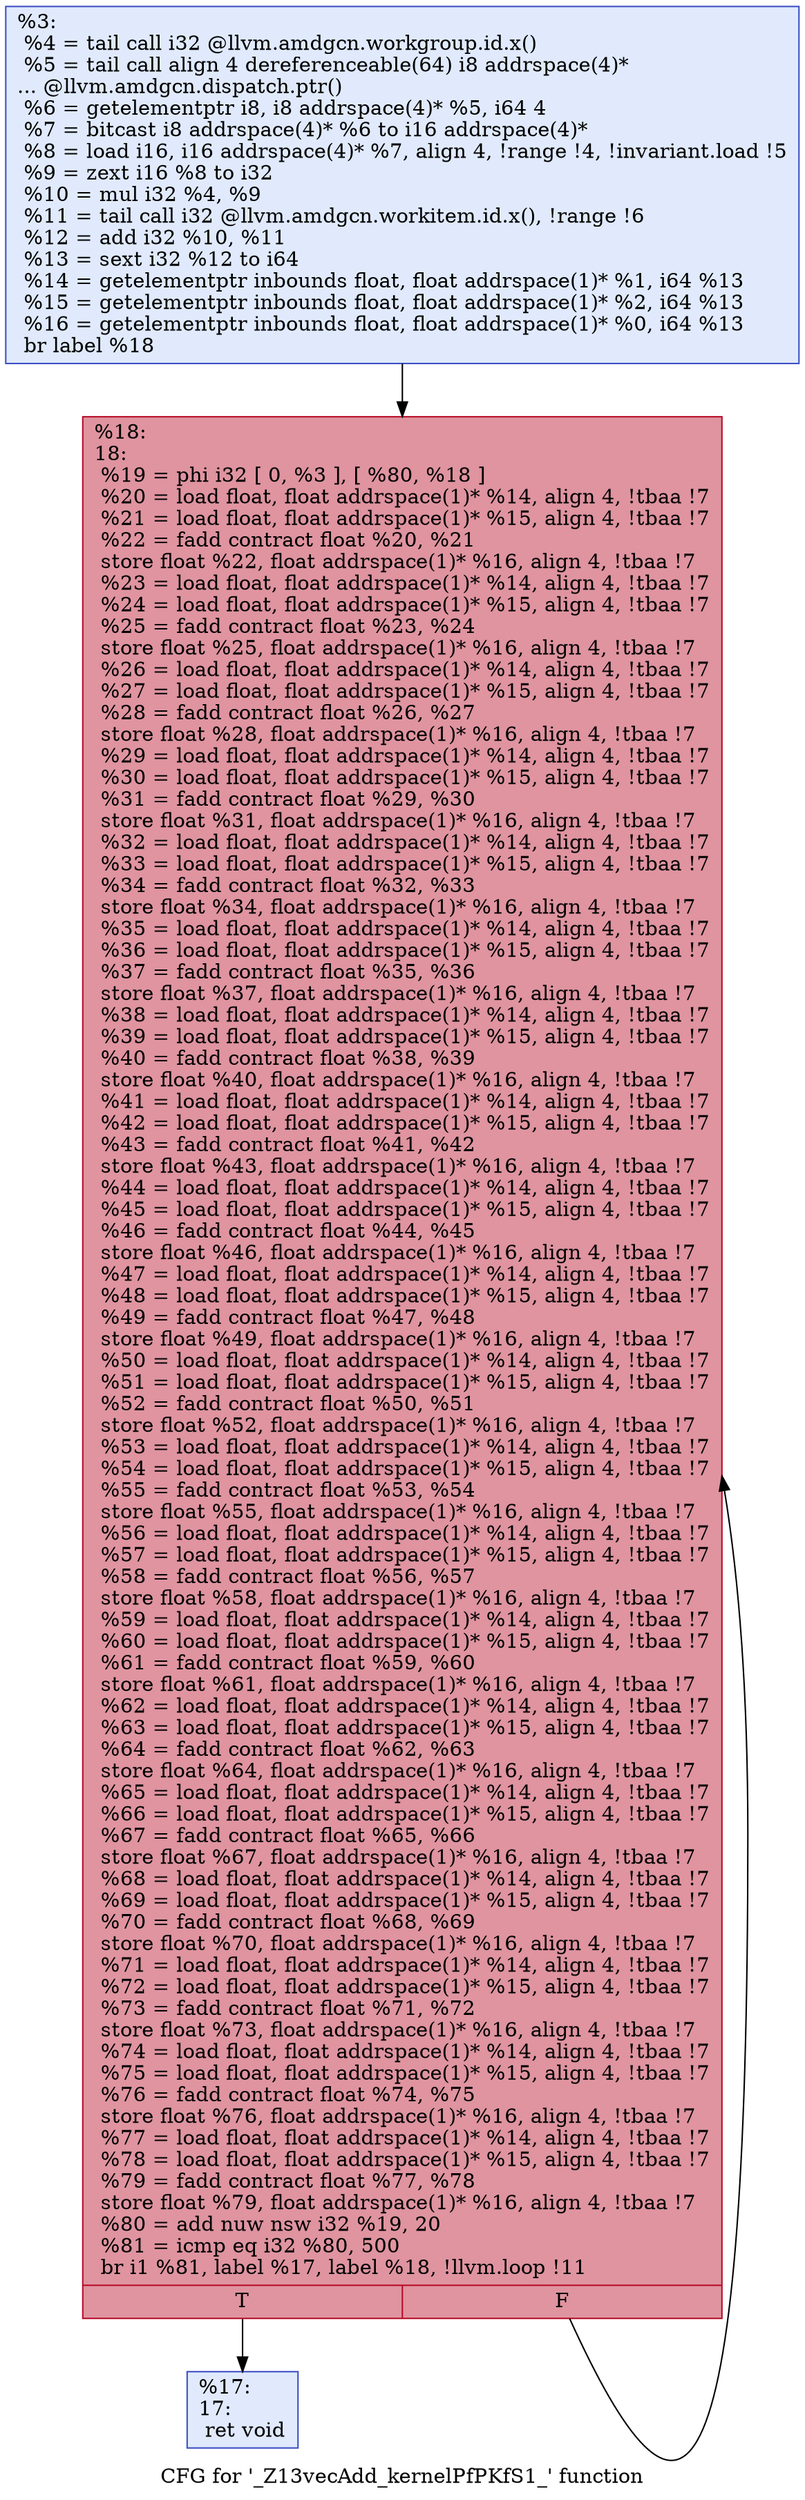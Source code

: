 digraph "CFG for '_Z13vecAdd_kernelPfPKfS1_' function" {
	label="CFG for '_Z13vecAdd_kernelPfPKfS1_' function";

	Node0x46d11e0 [shape=record,color="#3d50c3ff", style=filled, fillcolor="#b9d0f970",label="{%3:\l  %4 = tail call i32 @llvm.amdgcn.workgroup.id.x()\l  %5 = tail call align 4 dereferenceable(64) i8 addrspace(4)*\l... @llvm.amdgcn.dispatch.ptr()\l  %6 = getelementptr i8, i8 addrspace(4)* %5, i64 4\l  %7 = bitcast i8 addrspace(4)* %6 to i16 addrspace(4)*\l  %8 = load i16, i16 addrspace(4)* %7, align 4, !range !4, !invariant.load !5\l  %9 = zext i16 %8 to i32\l  %10 = mul i32 %4, %9\l  %11 = tail call i32 @llvm.amdgcn.workitem.id.x(), !range !6\l  %12 = add i32 %10, %11\l  %13 = sext i32 %12 to i64\l  %14 = getelementptr inbounds float, float addrspace(1)* %1, i64 %13\l  %15 = getelementptr inbounds float, float addrspace(1)* %2, i64 %13\l  %16 = getelementptr inbounds float, float addrspace(1)* %0, i64 %13\l  br label %18\l}"];
	Node0x46d11e0 -> Node0x46d2b30;
	Node0x46d3420 [shape=record,color="#3d50c3ff", style=filled, fillcolor="#b9d0f970",label="{%17:\l17:                                               \l  ret void\l}"];
	Node0x46d2b30 [shape=record,color="#b70d28ff", style=filled, fillcolor="#b70d2870",label="{%18:\l18:                                               \l  %19 = phi i32 [ 0, %3 ], [ %80, %18 ]\l  %20 = load float, float addrspace(1)* %14, align 4, !tbaa !7\l  %21 = load float, float addrspace(1)* %15, align 4, !tbaa !7\l  %22 = fadd contract float %20, %21\l  store float %22, float addrspace(1)* %16, align 4, !tbaa !7\l  %23 = load float, float addrspace(1)* %14, align 4, !tbaa !7\l  %24 = load float, float addrspace(1)* %15, align 4, !tbaa !7\l  %25 = fadd contract float %23, %24\l  store float %25, float addrspace(1)* %16, align 4, !tbaa !7\l  %26 = load float, float addrspace(1)* %14, align 4, !tbaa !7\l  %27 = load float, float addrspace(1)* %15, align 4, !tbaa !7\l  %28 = fadd contract float %26, %27\l  store float %28, float addrspace(1)* %16, align 4, !tbaa !7\l  %29 = load float, float addrspace(1)* %14, align 4, !tbaa !7\l  %30 = load float, float addrspace(1)* %15, align 4, !tbaa !7\l  %31 = fadd contract float %29, %30\l  store float %31, float addrspace(1)* %16, align 4, !tbaa !7\l  %32 = load float, float addrspace(1)* %14, align 4, !tbaa !7\l  %33 = load float, float addrspace(1)* %15, align 4, !tbaa !7\l  %34 = fadd contract float %32, %33\l  store float %34, float addrspace(1)* %16, align 4, !tbaa !7\l  %35 = load float, float addrspace(1)* %14, align 4, !tbaa !7\l  %36 = load float, float addrspace(1)* %15, align 4, !tbaa !7\l  %37 = fadd contract float %35, %36\l  store float %37, float addrspace(1)* %16, align 4, !tbaa !7\l  %38 = load float, float addrspace(1)* %14, align 4, !tbaa !7\l  %39 = load float, float addrspace(1)* %15, align 4, !tbaa !7\l  %40 = fadd contract float %38, %39\l  store float %40, float addrspace(1)* %16, align 4, !tbaa !7\l  %41 = load float, float addrspace(1)* %14, align 4, !tbaa !7\l  %42 = load float, float addrspace(1)* %15, align 4, !tbaa !7\l  %43 = fadd contract float %41, %42\l  store float %43, float addrspace(1)* %16, align 4, !tbaa !7\l  %44 = load float, float addrspace(1)* %14, align 4, !tbaa !7\l  %45 = load float, float addrspace(1)* %15, align 4, !tbaa !7\l  %46 = fadd contract float %44, %45\l  store float %46, float addrspace(1)* %16, align 4, !tbaa !7\l  %47 = load float, float addrspace(1)* %14, align 4, !tbaa !7\l  %48 = load float, float addrspace(1)* %15, align 4, !tbaa !7\l  %49 = fadd contract float %47, %48\l  store float %49, float addrspace(1)* %16, align 4, !tbaa !7\l  %50 = load float, float addrspace(1)* %14, align 4, !tbaa !7\l  %51 = load float, float addrspace(1)* %15, align 4, !tbaa !7\l  %52 = fadd contract float %50, %51\l  store float %52, float addrspace(1)* %16, align 4, !tbaa !7\l  %53 = load float, float addrspace(1)* %14, align 4, !tbaa !7\l  %54 = load float, float addrspace(1)* %15, align 4, !tbaa !7\l  %55 = fadd contract float %53, %54\l  store float %55, float addrspace(1)* %16, align 4, !tbaa !7\l  %56 = load float, float addrspace(1)* %14, align 4, !tbaa !7\l  %57 = load float, float addrspace(1)* %15, align 4, !tbaa !7\l  %58 = fadd contract float %56, %57\l  store float %58, float addrspace(1)* %16, align 4, !tbaa !7\l  %59 = load float, float addrspace(1)* %14, align 4, !tbaa !7\l  %60 = load float, float addrspace(1)* %15, align 4, !tbaa !7\l  %61 = fadd contract float %59, %60\l  store float %61, float addrspace(1)* %16, align 4, !tbaa !7\l  %62 = load float, float addrspace(1)* %14, align 4, !tbaa !7\l  %63 = load float, float addrspace(1)* %15, align 4, !tbaa !7\l  %64 = fadd contract float %62, %63\l  store float %64, float addrspace(1)* %16, align 4, !tbaa !7\l  %65 = load float, float addrspace(1)* %14, align 4, !tbaa !7\l  %66 = load float, float addrspace(1)* %15, align 4, !tbaa !7\l  %67 = fadd contract float %65, %66\l  store float %67, float addrspace(1)* %16, align 4, !tbaa !7\l  %68 = load float, float addrspace(1)* %14, align 4, !tbaa !7\l  %69 = load float, float addrspace(1)* %15, align 4, !tbaa !7\l  %70 = fadd contract float %68, %69\l  store float %70, float addrspace(1)* %16, align 4, !tbaa !7\l  %71 = load float, float addrspace(1)* %14, align 4, !tbaa !7\l  %72 = load float, float addrspace(1)* %15, align 4, !tbaa !7\l  %73 = fadd contract float %71, %72\l  store float %73, float addrspace(1)* %16, align 4, !tbaa !7\l  %74 = load float, float addrspace(1)* %14, align 4, !tbaa !7\l  %75 = load float, float addrspace(1)* %15, align 4, !tbaa !7\l  %76 = fadd contract float %74, %75\l  store float %76, float addrspace(1)* %16, align 4, !tbaa !7\l  %77 = load float, float addrspace(1)* %14, align 4, !tbaa !7\l  %78 = load float, float addrspace(1)* %15, align 4, !tbaa !7\l  %79 = fadd contract float %77, %78\l  store float %79, float addrspace(1)* %16, align 4, !tbaa !7\l  %80 = add nuw nsw i32 %19, 20\l  %81 = icmp eq i32 %80, 500\l  br i1 %81, label %17, label %18, !llvm.loop !11\l|{<s0>T|<s1>F}}"];
	Node0x46d2b30:s0 -> Node0x46d3420;
	Node0x46d2b30:s1 -> Node0x46d2b30;
}
